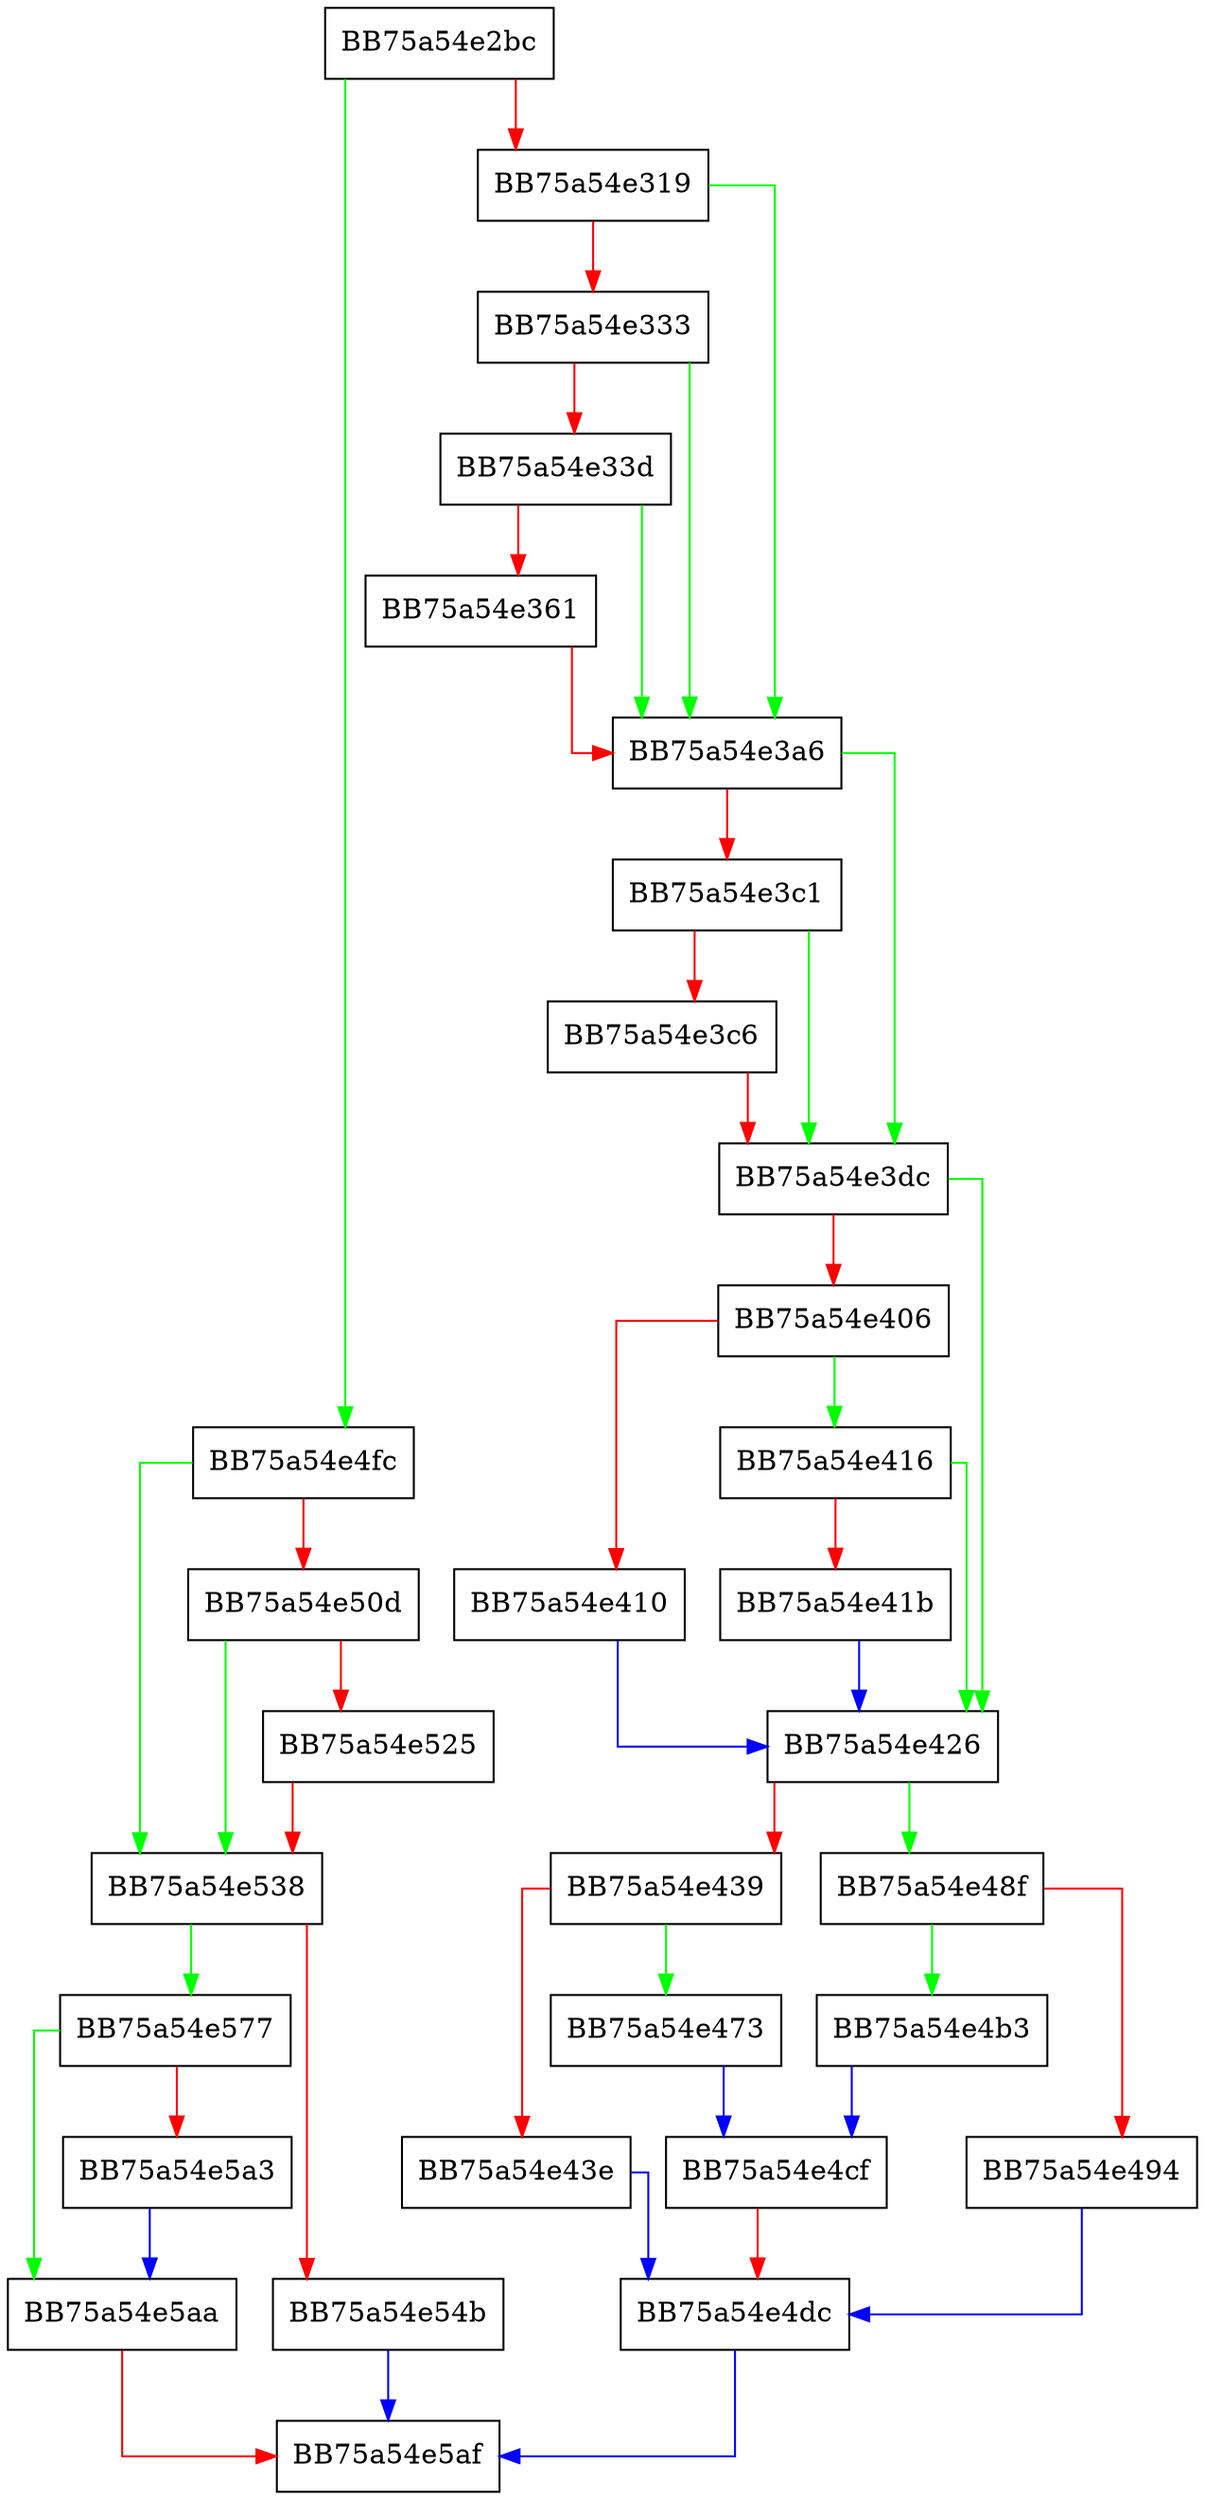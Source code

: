 digraph MakeName {
  node [shape="box"];
  graph [splines=ortho];
  BB75a54e2bc -> BB75a54e4fc [color="green"];
  BB75a54e2bc -> BB75a54e319 [color="red"];
  BB75a54e319 -> BB75a54e3a6 [color="green"];
  BB75a54e319 -> BB75a54e333 [color="red"];
  BB75a54e333 -> BB75a54e3a6 [color="green"];
  BB75a54e333 -> BB75a54e33d [color="red"];
  BB75a54e33d -> BB75a54e3a6 [color="green"];
  BB75a54e33d -> BB75a54e361 [color="red"];
  BB75a54e361 -> BB75a54e3a6 [color="red"];
  BB75a54e3a6 -> BB75a54e3dc [color="green"];
  BB75a54e3a6 -> BB75a54e3c1 [color="red"];
  BB75a54e3c1 -> BB75a54e3dc [color="green"];
  BB75a54e3c1 -> BB75a54e3c6 [color="red"];
  BB75a54e3c6 -> BB75a54e3dc [color="red"];
  BB75a54e3dc -> BB75a54e426 [color="green"];
  BB75a54e3dc -> BB75a54e406 [color="red"];
  BB75a54e406 -> BB75a54e416 [color="green"];
  BB75a54e406 -> BB75a54e410 [color="red"];
  BB75a54e410 -> BB75a54e426 [color="blue"];
  BB75a54e416 -> BB75a54e426 [color="green"];
  BB75a54e416 -> BB75a54e41b [color="red"];
  BB75a54e41b -> BB75a54e426 [color="blue"];
  BB75a54e426 -> BB75a54e48f [color="green"];
  BB75a54e426 -> BB75a54e439 [color="red"];
  BB75a54e439 -> BB75a54e473 [color="green"];
  BB75a54e439 -> BB75a54e43e [color="red"];
  BB75a54e43e -> BB75a54e4dc [color="blue"];
  BB75a54e473 -> BB75a54e4cf [color="blue"];
  BB75a54e48f -> BB75a54e4b3 [color="green"];
  BB75a54e48f -> BB75a54e494 [color="red"];
  BB75a54e494 -> BB75a54e4dc [color="blue"];
  BB75a54e4b3 -> BB75a54e4cf [color="blue"];
  BB75a54e4cf -> BB75a54e4dc [color="red"];
  BB75a54e4dc -> BB75a54e5af [color="blue"];
  BB75a54e4fc -> BB75a54e538 [color="green"];
  BB75a54e4fc -> BB75a54e50d [color="red"];
  BB75a54e50d -> BB75a54e538 [color="green"];
  BB75a54e50d -> BB75a54e525 [color="red"];
  BB75a54e525 -> BB75a54e538 [color="red"];
  BB75a54e538 -> BB75a54e577 [color="green"];
  BB75a54e538 -> BB75a54e54b [color="red"];
  BB75a54e54b -> BB75a54e5af [color="blue"];
  BB75a54e577 -> BB75a54e5aa [color="green"];
  BB75a54e577 -> BB75a54e5a3 [color="red"];
  BB75a54e5a3 -> BB75a54e5aa [color="blue"];
  BB75a54e5aa -> BB75a54e5af [color="red"];
}
